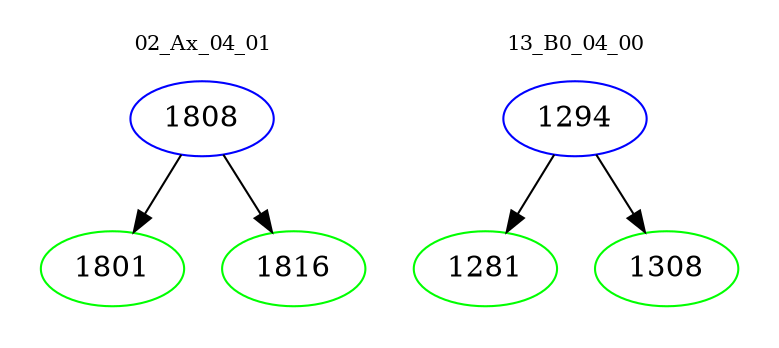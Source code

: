 digraph{
subgraph cluster_0 {
color = white
label = "02_Ax_04_01";
fontsize=10;
T0_1808 [label="1808", color="blue"]
T0_1808 -> T0_1801 [color="black"]
T0_1801 [label="1801", color="green"]
T0_1808 -> T0_1816 [color="black"]
T0_1816 [label="1816", color="green"]
}
subgraph cluster_1 {
color = white
label = "13_B0_04_00";
fontsize=10;
T1_1294 [label="1294", color="blue"]
T1_1294 -> T1_1281 [color="black"]
T1_1281 [label="1281", color="green"]
T1_1294 -> T1_1308 [color="black"]
T1_1308 [label="1308", color="green"]
}
}
